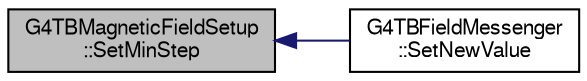 digraph "G4TBMagneticFieldSetup::SetMinStep"
{
  bgcolor="transparent";
  edge [fontname="FreeSans",fontsize="10",labelfontname="FreeSans",labelfontsize="10"];
  node [fontname="FreeSans",fontsize="10",shape=record];
  rankdir="LR";
  Node1 [label="G4TBMagneticFieldSetup\l::SetMinStep",height=0.2,width=0.4,color="black", fillcolor="grey75", style="filled" fontcolor="black"];
  Node1 -> Node2 [dir="back",color="midnightblue",fontsize="10",style="solid",fontname="FreeSans"];
  Node2 [label="G4TBFieldMessenger\l::SetNewValue",height=0.2,width=0.4,color="black",URL="$df/d05/classG4TBFieldMessenger.html#a19d728472bcdc59229624f09ca650831"];
}
